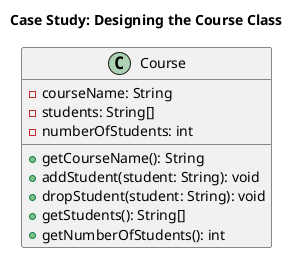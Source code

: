 @startuml
title Case Study: Designing the Course Class
class Course {
    -courseName: String
    -students: String[]
    -numberOfStudents: int

    +getCourseName(): String
    +addStudent(student: String): void
    +dropStudent(student: String): void
    +getStudents(): String[]
    +getNumberOfStudents(): int
}
@enduml
